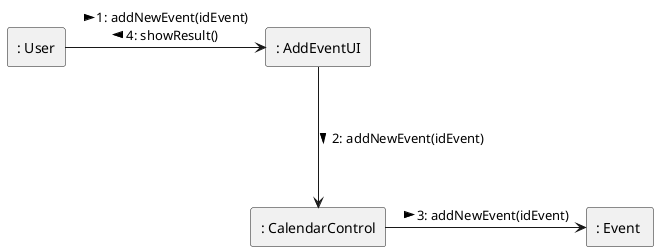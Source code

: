 @startuml uc2_2_add_calendar_c

rectangle ": User" as user
rectangle ": AddEventUI" as calendarView
rectangle ": CalendarControl" as controller2
rectangle ": Event " as database3

user --r-> calendarView : > 1: addNewEvent(idEvent) \n 4: showResult() <
calendarView --d-> controller2 : > 2: addNewEvent(idEvent)
controller2 --r-> database3 : \n 3: addNewEvent(idEvent) >

@enduml